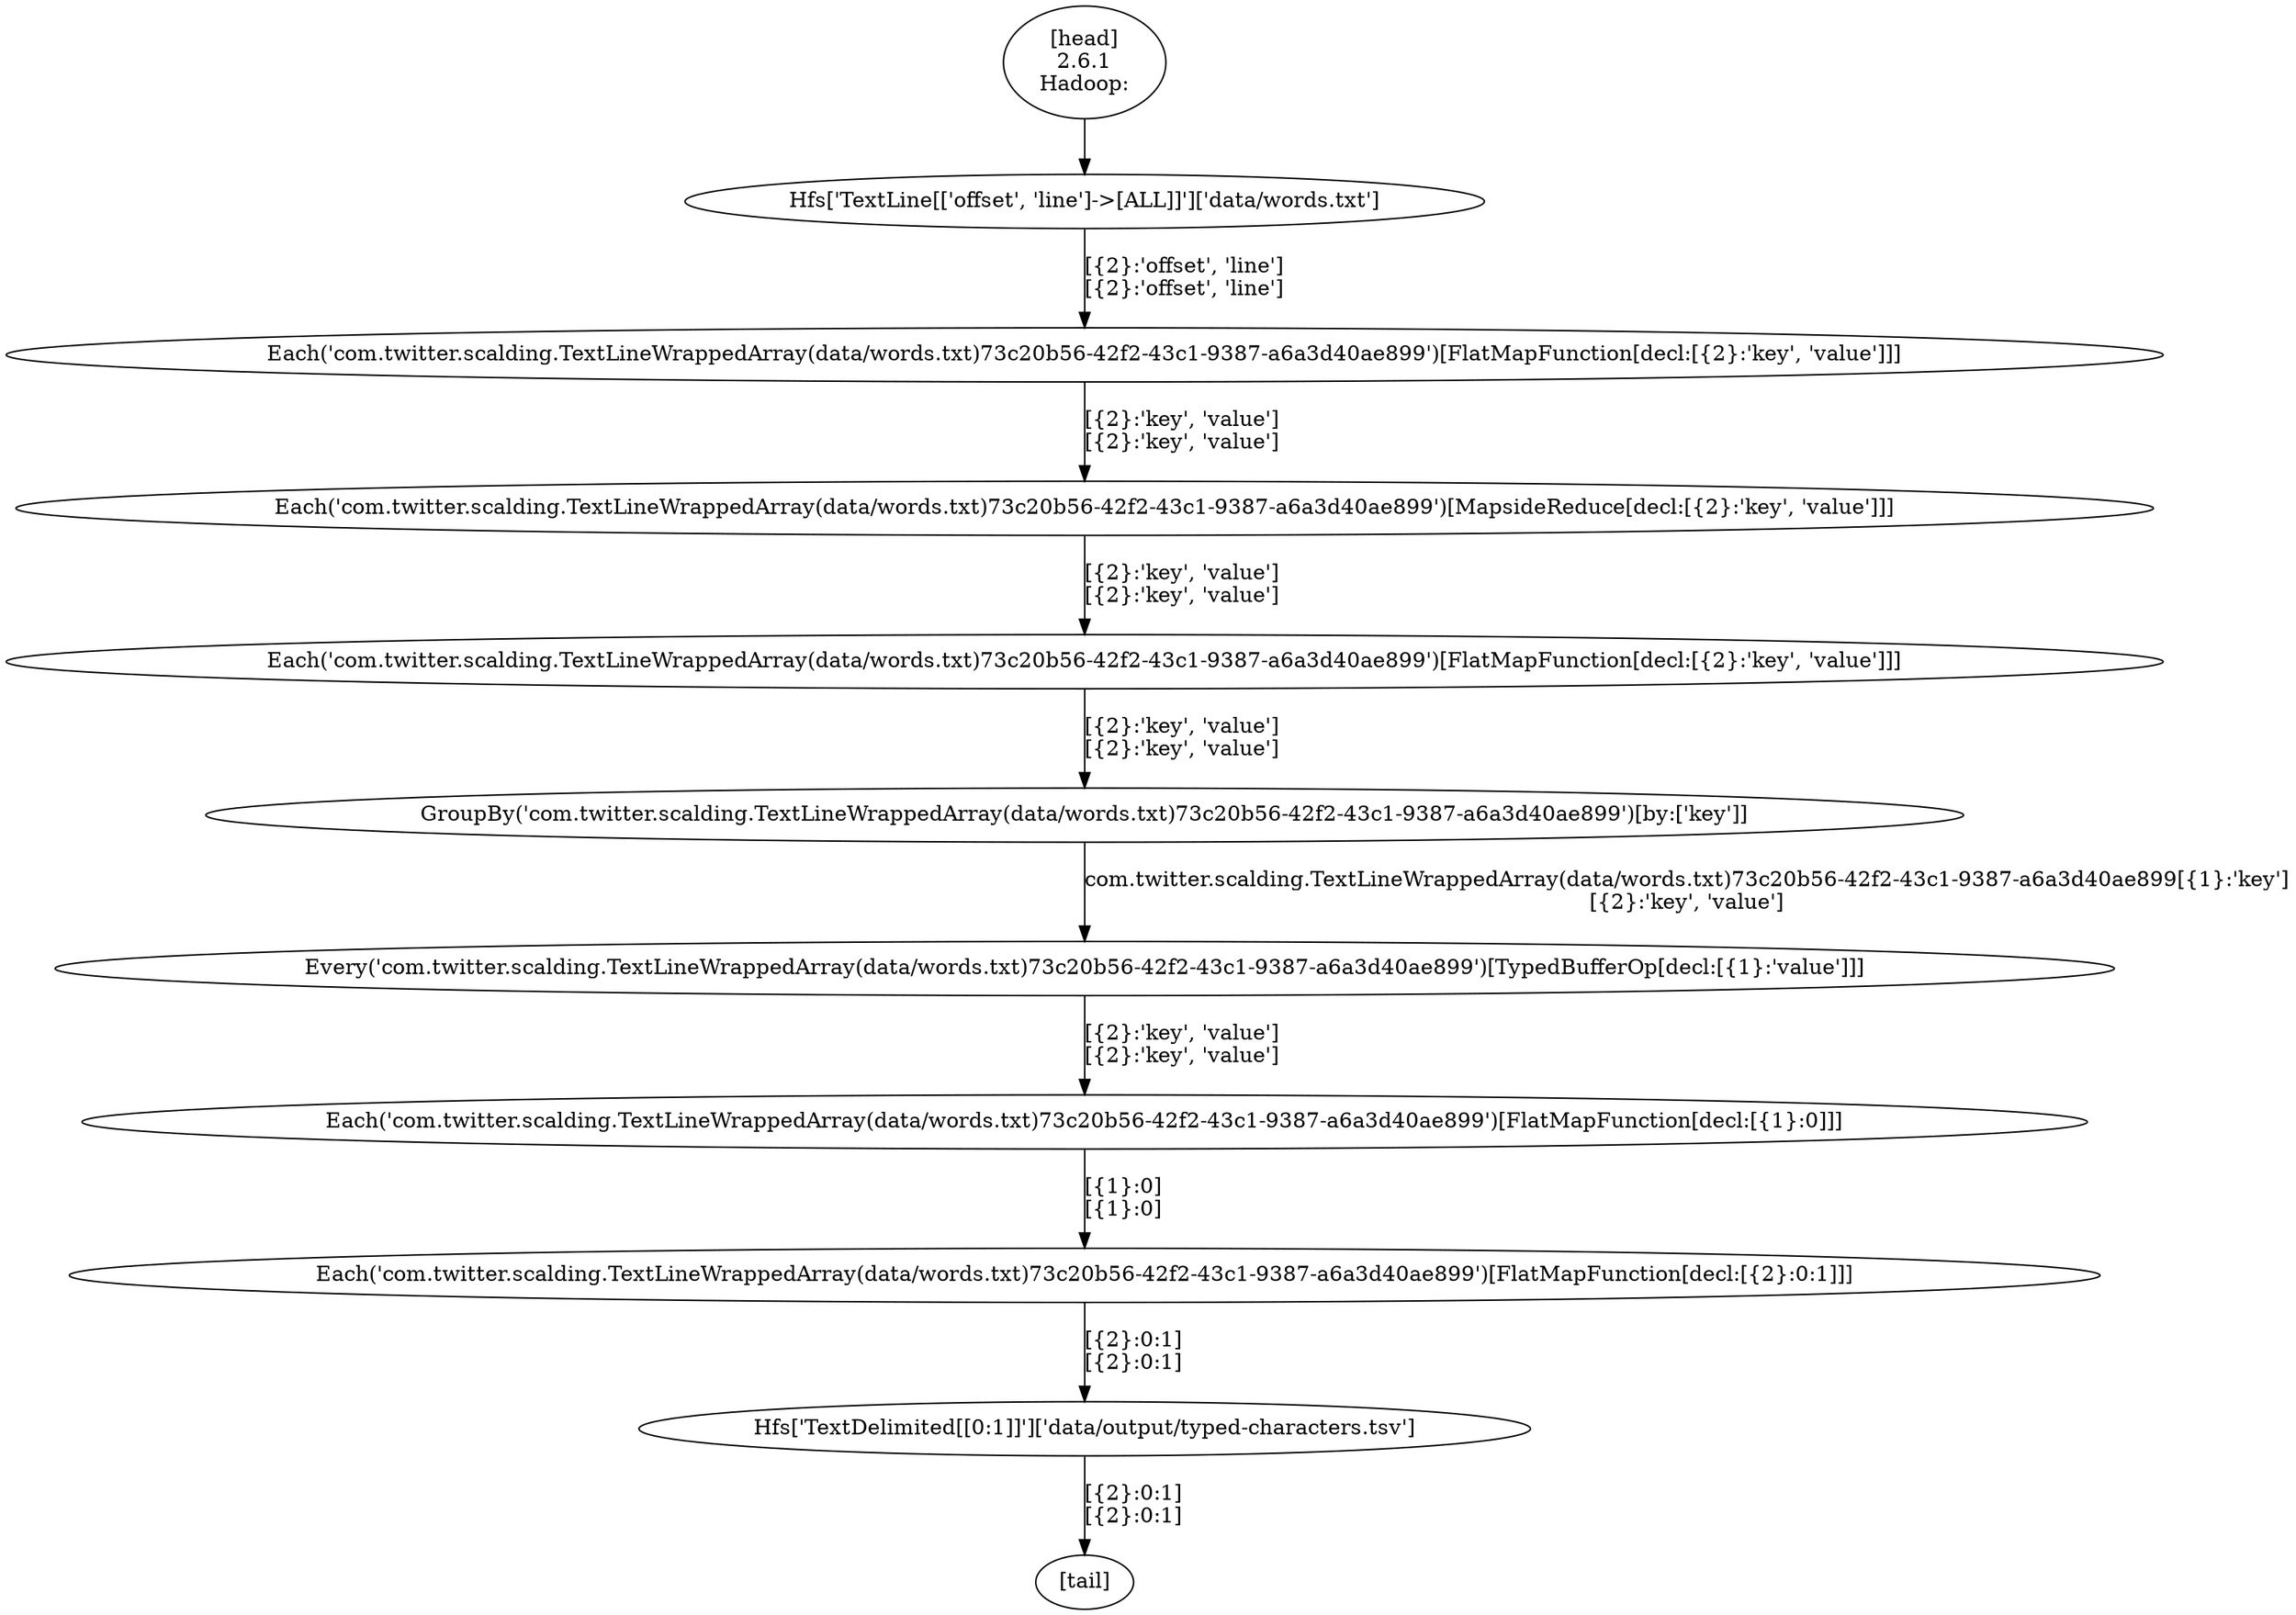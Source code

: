 digraph G {
  1 [label = "Hfs['TextDelimited[[0:1]]']['data/output/typed-characters.tsv']"];
  2 [label = "Each('com.twitter.scalding.TextLineWrappedArray(data/words.txt)73c20b56-42f2-43c1-9387-a6a3d40ae899')[FlatMapFunction[decl:[{2}:0:1]]]"];
  3 [label = "Each('com.twitter.scalding.TextLineWrappedArray(data/words.txt)73c20b56-42f2-43c1-9387-a6a3d40ae899')[FlatMapFunction[decl:[{1}:0]]]"];
  4 [label = "Every('com.twitter.scalding.TextLineWrappedArray(data/words.txt)73c20b56-42f2-43c1-9387-a6a3d40ae899')[TypedBufferOp[decl:[{1}:'value']]]"];
  5 [label = "GroupBy('com.twitter.scalding.TextLineWrappedArray(data/words.txt)73c20b56-42f2-43c1-9387-a6a3d40ae899')[by:['key']]"];
  6 [label = "Each('com.twitter.scalding.TextLineWrappedArray(data/words.txt)73c20b56-42f2-43c1-9387-a6a3d40ae899')[FlatMapFunction[decl:[{2}:'key', 'value']]]"];
  7 [label = "Each('com.twitter.scalding.TextLineWrappedArray(data/words.txt)73c20b56-42f2-43c1-9387-a6a3d40ae899')[MapsideReduce[decl:[{2}:'key', 'value']]]"];
  8 [label = "Each('com.twitter.scalding.TextLineWrappedArray(data/words.txt)73c20b56-42f2-43c1-9387-a6a3d40ae899')[FlatMapFunction[decl:[{2}:'key', 'value']]]"];
  9 [label = "Hfs['TextLine[['offset', 'line']->[ALL]]']['data/words.txt']"];
  10 [label = "[head]\n2.6.1\nHadoop:"];
  11 [label = "[tail]"];
  8 -> 7 [label = "[{2}:'key', 'value']\n[{2}:'key', 'value']"];
  7 -> 6 [label = "[{2}:'key', 'value']\n[{2}:'key', 'value']"];
  6 -> 5 [label = "[{2}:'key', 'value']\n[{2}:'key', 'value']"];
  5 -> 4 [label = "com.twitter.scalding.TextLineWrappedArray(data/words.txt)73c20b56-42f2-43c1-9387-a6a3d40ae899[{1}:'key']\n[{2}:'key', 'value']"];
  4 -> 3 [label = "[{2}:'key', 'value']\n[{2}:'key', 'value']"];
  3 -> 2 [label = "[{1}:0]\n[{1}:0]"];
  10 -> 9 [label = ""];
  1 -> 11 [label = "[{2}:0:1]\n[{2}:0:1]"];
  9 -> 8 [label = "[{2}:'offset', 'line']\n[{2}:'offset', 'line']"];
  2 -> 1 [label = "[{2}:0:1]\n[{2}:0:1]"];
}
